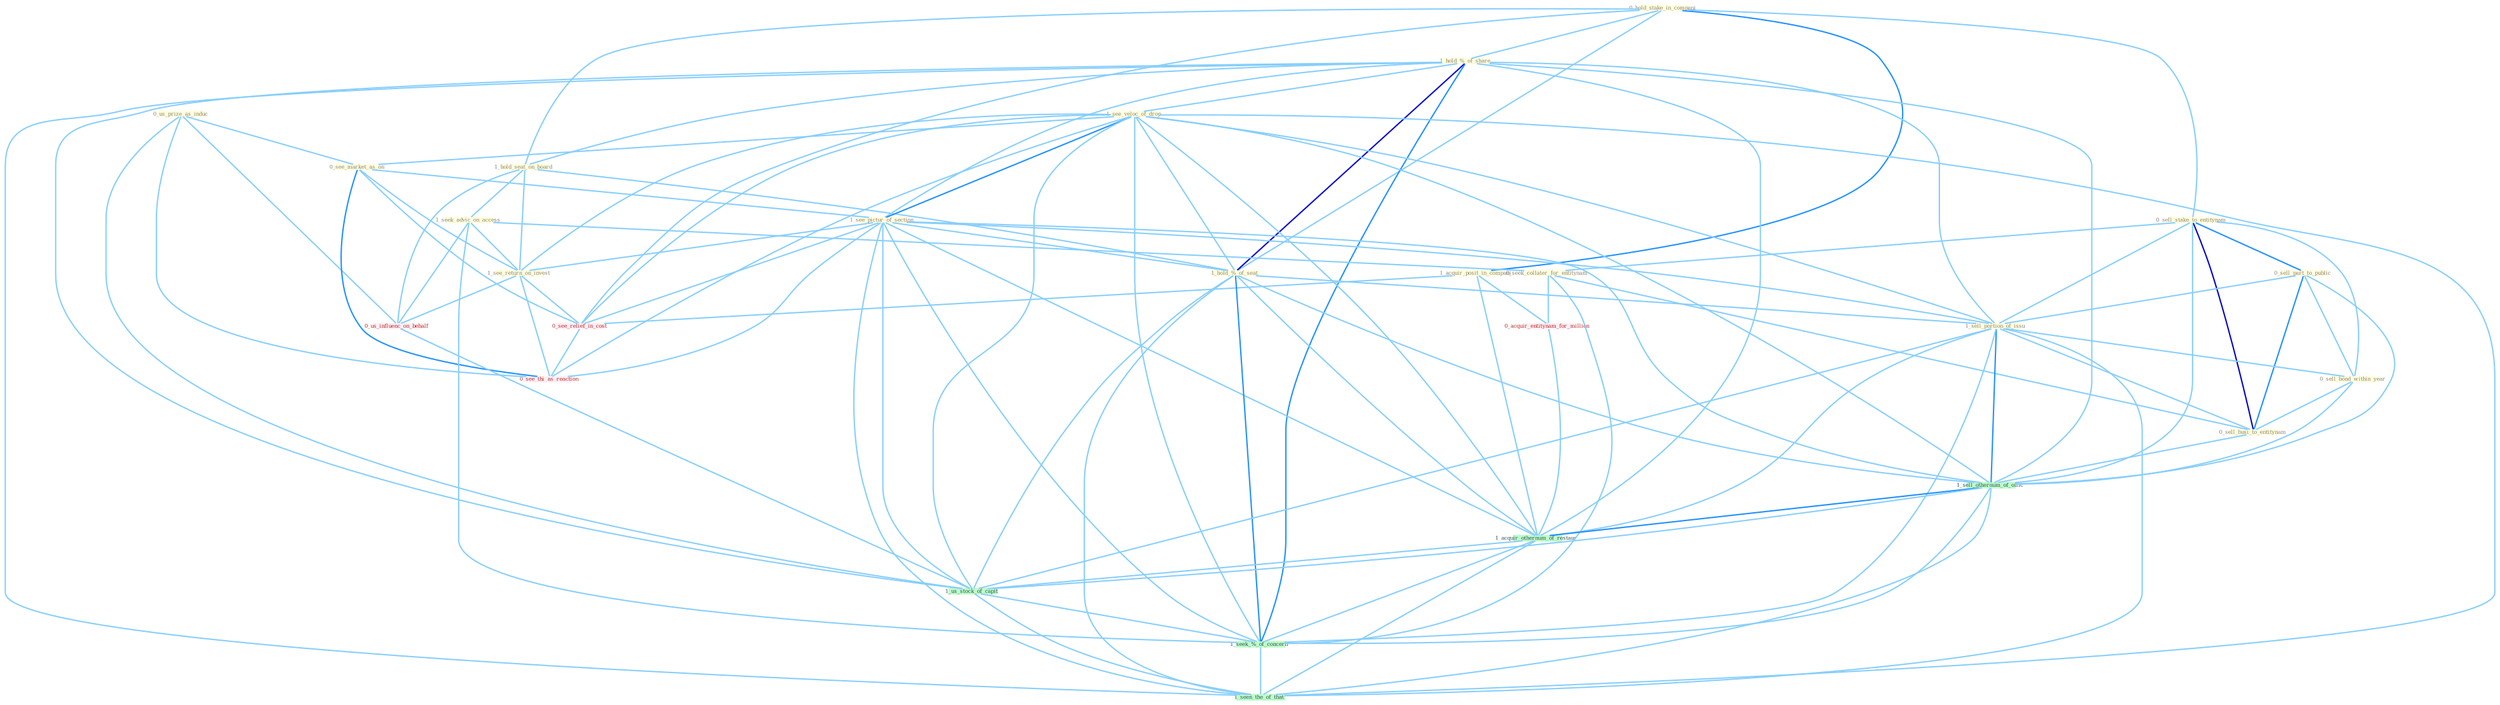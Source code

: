 Graph G{ 
    node
    [shape=polygon,style=filled,width=.5,height=.06,color="#BDFCC9",fixedsize=true,fontsize=4,
    fontcolor="#2f4f4f"];
    {node
    [color="#ffffe0", fontcolor="#8b7d6b"] "0_hold_stake_in_compani " "1_hold_%_of_share " "1_hold_seat_on_board " "1_acquir_posit_in_compani " "0_us_prize_as_induc " "0_sell_stake_to_entitynam " "1_see_veloc_of_drop " "0_sell_part_to_public " "0_see_market_as_on " "1_seek_advic_on_access " "0_seek_collater_for_entitynam " "1_see_pictur_of_section " "1_hold_%_of_seat " "1_see_return_on_invest " "1_sell_portion_of_issu " "0_sell_bond_within_year " "0_sell_busi_to_entitynam "}
{node [color="#fff0f5", fontcolor="#b22222"] "0_acquir_entitynam_for_million " "0_us_influenc_on_behalf " "0_see_relief_in_cost " "0_see_thi_as_reaction "}
edge [color="#B0E2FF"];

	"0_hold_stake_in_compani " -- "1_hold_%_of_share " [w="1", color="#87cefa" ];
	"0_hold_stake_in_compani " -- "1_hold_seat_on_board " [w="1", color="#87cefa" ];
	"0_hold_stake_in_compani " -- "1_acquir_posit_in_compani " [w="2", color="#1e90ff" , len=0.8];
	"0_hold_stake_in_compani " -- "0_sell_stake_to_entitynam " [w="1", color="#87cefa" ];
	"0_hold_stake_in_compani " -- "1_hold_%_of_seat " [w="1", color="#87cefa" ];
	"0_hold_stake_in_compani " -- "0_see_relief_in_cost " [w="1", color="#87cefa" ];
	"1_hold_%_of_share " -- "1_hold_seat_on_board " [w="1", color="#87cefa" ];
	"1_hold_%_of_share " -- "1_see_veloc_of_drop " [w="1", color="#87cefa" ];
	"1_hold_%_of_share " -- "1_see_pictur_of_section " [w="1", color="#87cefa" ];
	"1_hold_%_of_share " -- "1_hold_%_of_seat " [w="3", color="#0000cd" , len=0.6];
	"1_hold_%_of_share " -- "1_sell_portion_of_issu " [w="1", color="#87cefa" ];
	"1_hold_%_of_share " -- "1_sell_othernum_of_offic " [w="1", color="#87cefa" ];
	"1_hold_%_of_share " -- "1_acquir_othernum_of_restaur " [w="1", color="#87cefa" ];
	"1_hold_%_of_share " -- "1_us_stock_of_capit " [w="1", color="#87cefa" ];
	"1_hold_%_of_share " -- "1_seek_%_of_concern " [w="2", color="#1e90ff" , len=0.8];
	"1_hold_%_of_share " -- "1_seen_the_of_that " [w="1", color="#87cefa" ];
	"1_hold_seat_on_board " -- "1_seek_advic_on_access " [w="1", color="#87cefa" ];
	"1_hold_seat_on_board " -- "1_hold_%_of_seat " [w="1", color="#87cefa" ];
	"1_hold_seat_on_board " -- "1_see_return_on_invest " [w="1", color="#87cefa" ];
	"1_hold_seat_on_board " -- "0_us_influenc_on_behalf " [w="1", color="#87cefa" ];
	"1_acquir_posit_in_compani " -- "0_acquir_entitynam_for_million " [w="1", color="#87cefa" ];
	"1_acquir_posit_in_compani " -- "0_see_relief_in_cost " [w="1", color="#87cefa" ];
	"1_acquir_posit_in_compani " -- "1_acquir_othernum_of_restaur " [w="1", color="#87cefa" ];
	"0_us_prize_as_induc " -- "0_see_market_as_on " [w="1", color="#87cefa" ];
	"0_us_prize_as_induc " -- "0_us_influenc_on_behalf " [w="1", color="#87cefa" ];
	"0_us_prize_as_induc " -- "0_see_thi_as_reaction " [w="1", color="#87cefa" ];
	"0_us_prize_as_induc " -- "1_us_stock_of_capit " [w="1", color="#87cefa" ];
	"0_sell_stake_to_entitynam " -- "0_sell_part_to_public " [w="2", color="#1e90ff" , len=0.8];
	"0_sell_stake_to_entitynam " -- "0_seek_collater_for_entitynam " [w="1", color="#87cefa" ];
	"0_sell_stake_to_entitynam " -- "1_sell_portion_of_issu " [w="1", color="#87cefa" ];
	"0_sell_stake_to_entitynam " -- "0_sell_bond_within_year " [w="1", color="#87cefa" ];
	"0_sell_stake_to_entitynam " -- "0_sell_busi_to_entitynam " [w="3", color="#0000cd" , len=0.6];
	"0_sell_stake_to_entitynam " -- "1_sell_othernum_of_offic " [w="1", color="#87cefa" ];
	"1_see_veloc_of_drop " -- "0_see_market_as_on " [w="1", color="#87cefa" ];
	"1_see_veloc_of_drop " -- "1_see_pictur_of_section " [w="2", color="#1e90ff" , len=0.8];
	"1_see_veloc_of_drop " -- "1_hold_%_of_seat " [w="1", color="#87cefa" ];
	"1_see_veloc_of_drop " -- "1_see_return_on_invest " [w="1", color="#87cefa" ];
	"1_see_veloc_of_drop " -- "1_sell_portion_of_issu " [w="1", color="#87cefa" ];
	"1_see_veloc_of_drop " -- "1_sell_othernum_of_offic " [w="1", color="#87cefa" ];
	"1_see_veloc_of_drop " -- "0_see_relief_in_cost " [w="1", color="#87cefa" ];
	"1_see_veloc_of_drop " -- "0_see_thi_as_reaction " [w="1", color="#87cefa" ];
	"1_see_veloc_of_drop " -- "1_acquir_othernum_of_restaur " [w="1", color="#87cefa" ];
	"1_see_veloc_of_drop " -- "1_us_stock_of_capit " [w="1", color="#87cefa" ];
	"1_see_veloc_of_drop " -- "1_seek_%_of_concern " [w="1", color="#87cefa" ];
	"1_see_veloc_of_drop " -- "1_seen_the_of_that " [w="1", color="#87cefa" ];
	"0_sell_part_to_public " -- "1_sell_portion_of_issu " [w="1", color="#87cefa" ];
	"0_sell_part_to_public " -- "0_sell_bond_within_year " [w="1", color="#87cefa" ];
	"0_sell_part_to_public " -- "0_sell_busi_to_entitynam " [w="2", color="#1e90ff" , len=0.8];
	"0_sell_part_to_public " -- "1_sell_othernum_of_offic " [w="1", color="#87cefa" ];
	"0_see_market_as_on " -- "1_see_pictur_of_section " [w="1", color="#87cefa" ];
	"0_see_market_as_on " -- "1_see_return_on_invest " [w="1", color="#87cefa" ];
	"0_see_market_as_on " -- "0_see_relief_in_cost " [w="1", color="#87cefa" ];
	"0_see_market_as_on " -- "0_see_thi_as_reaction " [w="2", color="#1e90ff" , len=0.8];
	"1_seek_advic_on_access " -- "0_seek_collater_for_entitynam " [w="1", color="#87cefa" ];
	"1_seek_advic_on_access " -- "1_see_return_on_invest " [w="1", color="#87cefa" ];
	"1_seek_advic_on_access " -- "0_us_influenc_on_behalf " [w="1", color="#87cefa" ];
	"1_seek_advic_on_access " -- "1_seek_%_of_concern " [w="1", color="#87cefa" ];
	"0_seek_collater_for_entitynam " -- "0_sell_busi_to_entitynam " [w="1", color="#87cefa" ];
	"0_seek_collater_for_entitynam " -- "0_acquir_entitynam_for_million " [w="1", color="#87cefa" ];
	"0_seek_collater_for_entitynam " -- "1_seek_%_of_concern " [w="1", color="#87cefa" ];
	"1_see_pictur_of_section " -- "1_hold_%_of_seat " [w="1", color="#87cefa" ];
	"1_see_pictur_of_section " -- "1_see_return_on_invest " [w="1", color="#87cefa" ];
	"1_see_pictur_of_section " -- "1_sell_portion_of_issu " [w="1", color="#87cefa" ];
	"1_see_pictur_of_section " -- "1_sell_othernum_of_offic " [w="1", color="#87cefa" ];
	"1_see_pictur_of_section " -- "0_see_relief_in_cost " [w="1", color="#87cefa" ];
	"1_see_pictur_of_section " -- "0_see_thi_as_reaction " [w="1", color="#87cefa" ];
	"1_see_pictur_of_section " -- "1_acquir_othernum_of_restaur " [w="1", color="#87cefa" ];
	"1_see_pictur_of_section " -- "1_us_stock_of_capit " [w="1", color="#87cefa" ];
	"1_see_pictur_of_section " -- "1_seek_%_of_concern " [w="1", color="#87cefa" ];
	"1_see_pictur_of_section " -- "1_seen_the_of_that " [w="1", color="#87cefa" ];
	"1_hold_%_of_seat " -- "1_sell_portion_of_issu " [w="1", color="#87cefa" ];
	"1_hold_%_of_seat " -- "1_sell_othernum_of_offic " [w="1", color="#87cefa" ];
	"1_hold_%_of_seat " -- "1_acquir_othernum_of_restaur " [w="1", color="#87cefa" ];
	"1_hold_%_of_seat " -- "1_us_stock_of_capit " [w="1", color="#87cefa" ];
	"1_hold_%_of_seat " -- "1_seek_%_of_concern " [w="2", color="#1e90ff" , len=0.8];
	"1_hold_%_of_seat " -- "1_seen_the_of_that " [w="1", color="#87cefa" ];
	"1_see_return_on_invest " -- "0_us_influenc_on_behalf " [w="1", color="#87cefa" ];
	"1_see_return_on_invest " -- "0_see_relief_in_cost " [w="1", color="#87cefa" ];
	"1_see_return_on_invest " -- "0_see_thi_as_reaction " [w="1", color="#87cefa" ];
	"1_sell_portion_of_issu " -- "0_sell_bond_within_year " [w="1", color="#87cefa" ];
	"1_sell_portion_of_issu " -- "0_sell_busi_to_entitynam " [w="1", color="#87cefa" ];
	"1_sell_portion_of_issu " -- "1_sell_othernum_of_offic " [w="2", color="#1e90ff" , len=0.8];
	"1_sell_portion_of_issu " -- "1_acquir_othernum_of_restaur " [w="1", color="#87cefa" ];
	"1_sell_portion_of_issu " -- "1_us_stock_of_capit " [w="1", color="#87cefa" ];
	"1_sell_portion_of_issu " -- "1_seek_%_of_concern " [w="1", color="#87cefa" ];
	"1_sell_portion_of_issu " -- "1_seen_the_of_that " [w="1", color="#87cefa" ];
	"0_sell_bond_within_year " -- "0_sell_busi_to_entitynam " [w="1", color="#87cefa" ];
	"0_sell_bond_within_year " -- "1_sell_othernum_of_offic " [w="1", color="#87cefa" ];
	"0_sell_busi_to_entitynam " -- "1_sell_othernum_of_offic " [w="1", color="#87cefa" ];
	"0_acquir_entitynam_for_million " -- "1_acquir_othernum_of_restaur " [w="1", color="#87cefa" ];
	"1_sell_othernum_of_offic " -- "1_acquir_othernum_of_restaur " [w="2", color="#1e90ff" , len=0.8];
	"1_sell_othernum_of_offic " -- "1_us_stock_of_capit " [w="1", color="#87cefa" ];
	"1_sell_othernum_of_offic " -- "1_seek_%_of_concern " [w="1", color="#87cefa" ];
	"1_sell_othernum_of_offic " -- "1_seen_the_of_that " [w="1", color="#87cefa" ];
	"0_us_influenc_on_behalf " -- "1_us_stock_of_capit " [w="1", color="#87cefa" ];
	"0_see_relief_in_cost " -- "0_see_thi_as_reaction " [w="1", color="#87cefa" ];
	"1_acquir_othernum_of_restaur " -- "1_us_stock_of_capit " [w="1", color="#87cefa" ];
	"1_acquir_othernum_of_restaur " -- "1_seek_%_of_concern " [w="1", color="#87cefa" ];
	"1_acquir_othernum_of_restaur " -- "1_seen_the_of_that " [w="1", color="#87cefa" ];
	"1_us_stock_of_capit " -- "1_seek_%_of_concern " [w="1", color="#87cefa" ];
	"1_us_stock_of_capit " -- "1_seen_the_of_that " [w="1", color="#87cefa" ];
	"1_seek_%_of_concern " -- "1_seen_the_of_that " [w="1", color="#87cefa" ];
}